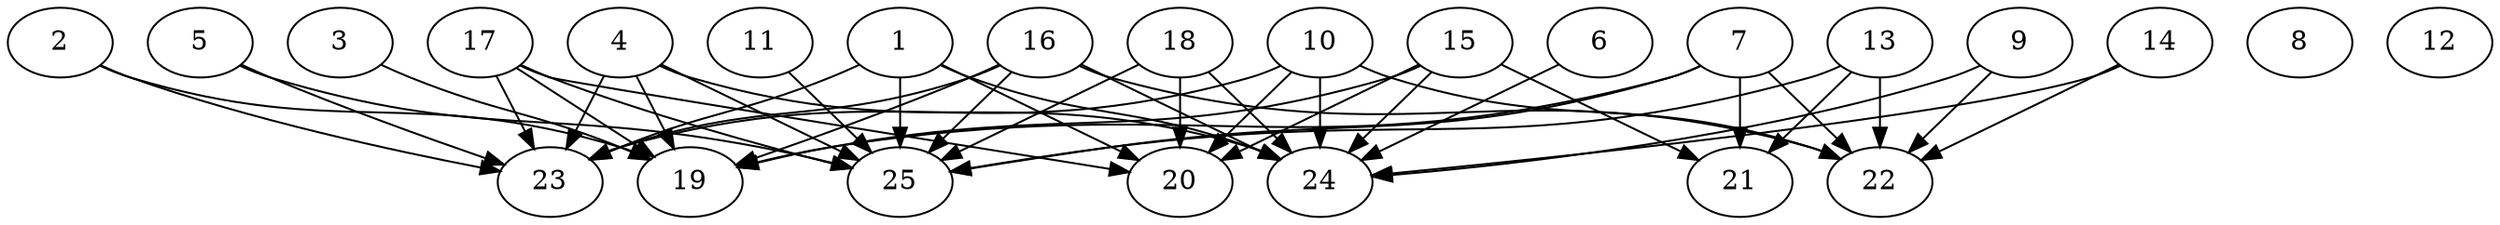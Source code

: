 // DAG automatically generated by daggen at Thu Oct  3 14:00:39 2019
// ./daggen --dot -n 25 --ccr 0.4 --fat 0.9 --regular 0.7 --density 0.5 --mindata 5242880 --maxdata 52428800 
digraph G {
  1 [size="71697920", alpha="0.13", expect_size="28679168"] 
  1 -> 20 [size ="28679168"]
  1 -> 23 [size ="28679168"]
  1 -> 24 [size ="28679168"]
  1 -> 25 [size ="28679168"]
  2 [size="114396160", alpha="0.13", expect_size="45758464"] 
  2 -> 19 [size ="45758464"]
  2 -> 23 [size ="45758464"]
  3 [size="42060800", alpha="0.05", expect_size="16824320"] 
  3 -> 19 [size ="16824320"]
  4 [size="71129600", alpha="0.19", expect_size="28451840"] 
  4 -> 19 [size ="28451840"]
  4 -> 23 [size ="28451840"]
  4 -> 24 [size ="28451840"]
  4 -> 25 [size ="28451840"]
  5 [size="107837440", alpha="0.18", expect_size="43134976"] 
  5 -> 23 [size ="43134976"]
  5 -> 25 [size ="43134976"]
  6 [size="33784320", alpha="0.05", expect_size="13513728"] 
  6 -> 24 [size ="13513728"]
  7 [size="50624000", alpha="0.11", expect_size="20249600"] 
  7 -> 19 [size ="20249600"]
  7 -> 21 [size ="20249600"]
  7 -> 22 [size ="20249600"]
  7 -> 25 [size ="20249600"]
  8 [size="55380480", alpha="0.09", expect_size="22152192"] 
  9 [size="44769280", alpha="0.17", expect_size="17907712"] 
  9 -> 22 [size ="17907712"]
  9 -> 24 [size ="17907712"]
  10 [size="52981760", alpha="0.09", expect_size="21192704"] 
  10 -> 20 [size ="21192704"]
  10 -> 22 [size ="21192704"]
  10 -> 23 [size ="21192704"]
  10 -> 24 [size ="21192704"]
  11 [size="40373760", alpha="0.13", expect_size="16149504"] 
  11 -> 25 [size ="16149504"]
  12 [size="119756800", alpha="0.19", expect_size="47902720"] 
  13 [size="81379840", alpha="0.07", expect_size="32551936"] 
  13 -> 21 [size ="32551936"]
  13 -> 22 [size ="32551936"]
  13 -> 25 [size ="32551936"]
  14 [size="111324160", alpha="0.05", expect_size="44529664"] 
  14 -> 22 [size ="44529664"]
  14 -> 24 [size ="44529664"]
  15 [size="102970880", alpha="0.09", expect_size="41188352"] 
  15 -> 19 [size ="41188352"]
  15 -> 20 [size ="41188352"]
  15 -> 21 [size ="41188352"]
  15 -> 24 [size ="41188352"]
  16 [size="91791360", alpha="0.04", expect_size="36716544"] 
  16 -> 19 [size ="36716544"]
  16 -> 22 [size ="36716544"]
  16 -> 23 [size ="36716544"]
  16 -> 24 [size ="36716544"]
  16 -> 25 [size ="36716544"]
  17 [size="120519680", alpha="0.00", expect_size="48207872"] 
  17 -> 19 [size ="48207872"]
  17 -> 20 [size ="48207872"]
  17 -> 23 [size ="48207872"]
  17 -> 25 [size ="48207872"]
  18 [size="66956800", alpha="0.16", expect_size="26782720"] 
  18 -> 20 [size ="26782720"]
  18 -> 24 [size ="26782720"]
  18 -> 25 [size ="26782720"]
  19 [size="122521600", alpha="0.00", expect_size="49008640"] 
  20 [size="107589120", alpha="0.08", expect_size="43035648"] 
  21 [size="41536000", alpha="0.07", expect_size="16614400"] 
  22 [size="118479360", alpha="0.02", expect_size="47391744"] 
  23 [size="112747520", alpha="0.02", expect_size="45099008"] 
  24 [size="37890560", alpha="0.12", expect_size="15156224"] 
  25 [size="65282560", alpha="0.18", expect_size="26113024"] 
}
